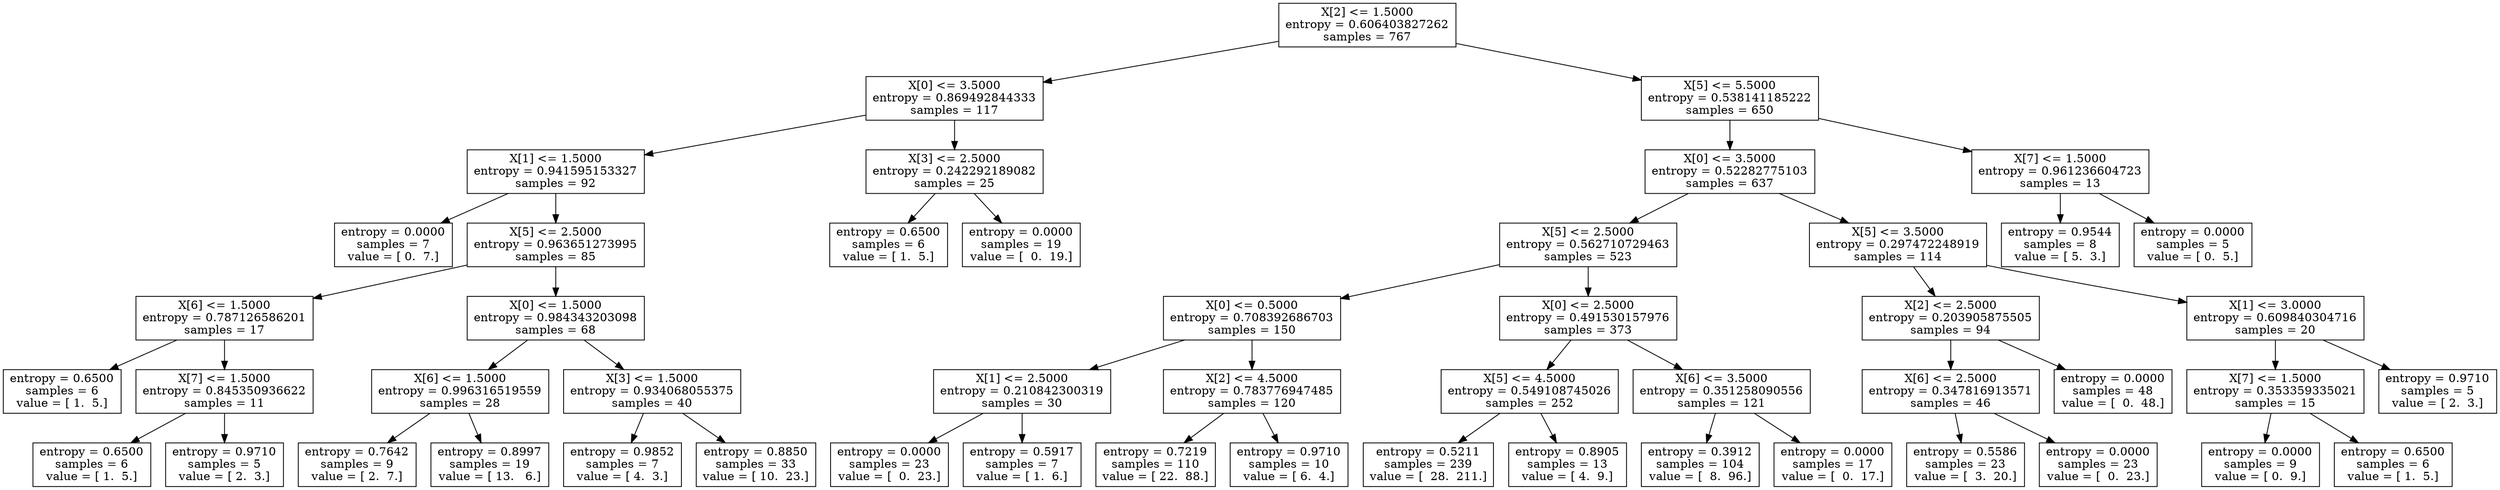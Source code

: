digraph Tree {
0 [label="X[2] <= 1.5000\nentropy = 0.606403827262\nsamples = 767", shape="box"] ;
1 [label="X[0] <= 3.5000\nentropy = 0.869492844333\nsamples = 117", shape="box"] ;
0 -> 1 ;
2 [label="X[1] <= 1.5000\nentropy = 0.941595153327\nsamples = 92", shape="box"] ;
1 -> 2 ;
3 [label="entropy = 0.0000\nsamples = 7\nvalue = [ 0.  7.]", shape="box"] ;
2 -> 3 ;
4 [label="X[5] <= 2.5000\nentropy = 0.963651273995\nsamples = 85", shape="box"] ;
2 -> 4 ;
5 [label="X[6] <= 1.5000\nentropy = 0.787126586201\nsamples = 17", shape="box"] ;
4 -> 5 ;
6 [label="entropy = 0.6500\nsamples = 6\nvalue = [ 1.  5.]", shape="box"] ;
5 -> 6 ;
7 [label="X[7] <= 1.5000\nentropy = 0.845350936622\nsamples = 11", shape="box"] ;
5 -> 7 ;
8 [label="entropy = 0.6500\nsamples = 6\nvalue = [ 1.  5.]", shape="box"] ;
7 -> 8 ;
9 [label="entropy = 0.9710\nsamples = 5\nvalue = [ 2.  3.]", shape="box"] ;
7 -> 9 ;
10 [label="X[0] <= 1.5000\nentropy = 0.984343203098\nsamples = 68", shape="box"] ;
4 -> 10 ;
11 [label="X[6] <= 1.5000\nentropy = 0.996316519559\nsamples = 28", shape="box"] ;
10 -> 11 ;
12 [label="entropy = 0.7642\nsamples = 9\nvalue = [ 2.  7.]", shape="box"] ;
11 -> 12 ;
13 [label="entropy = 0.8997\nsamples = 19\nvalue = [ 13.   6.]", shape="box"] ;
11 -> 13 ;
14 [label="X[3] <= 1.5000\nentropy = 0.934068055375\nsamples = 40", shape="box"] ;
10 -> 14 ;
15 [label="entropy = 0.9852\nsamples = 7\nvalue = [ 4.  3.]", shape="box"] ;
14 -> 15 ;
16 [label="entropy = 0.8850\nsamples = 33\nvalue = [ 10.  23.]", shape="box"] ;
14 -> 16 ;
17 [label="X[3] <= 2.5000\nentropy = 0.242292189082\nsamples = 25", shape="box"] ;
1 -> 17 ;
18 [label="entropy = 0.6500\nsamples = 6\nvalue = [ 1.  5.]", shape="box"] ;
17 -> 18 ;
19 [label="entropy = 0.0000\nsamples = 19\nvalue = [  0.  19.]", shape="box"] ;
17 -> 19 ;
20 [label="X[5] <= 5.5000\nentropy = 0.538141185222\nsamples = 650", shape="box"] ;
0 -> 20 ;
21 [label="X[0] <= 3.5000\nentropy = 0.52282775103\nsamples = 637", shape="box"] ;
20 -> 21 ;
22 [label="X[5] <= 2.5000\nentropy = 0.562710729463\nsamples = 523", shape="box"] ;
21 -> 22 ;
23 [label="X[0] <= 0.5000\nentropy = 0.708392686703\nsamples = 150", shape="box"] ;
22 -> 23 ;
24 [label="X[1] <= 2.5000\nentropy = 0.210842300319\nsamples = 30", shape="box"] ;
23 -> 24 ;
25 [label="entropy = 0.0000\nsamples = 23\nvalue = [  0.  23.]", shape="box"] ;
24 -> 25 ;
26 [label="entropy = 0.5917\nsamples = 7\nvalue = [ 1.  6.]", shape="box"] ;
24 -> 26 ;
27 [label="X[2] <= 4.5000\nentropy = 0.783776947485\nsamples = 120", shape="box"] ;
23 -> 27 ;
28 [label="entropy = 0.7219\nsamples = 110\nvalue = [ 22.  88.]", shape="box"] ;
27 -> 28 ;
29 [label="entropy = 0.9710\nsamples = 10\nvalue = [ 6.  4.]", shape="box"] ;
27 -> 29 ;
30 [label="X[0] <= 2.5000\nentropy = 0.491530157976\nsamples = 373", shape="box"] ;
22 -> 30 ;
31 [label="X[5] <= 4.5000\nentropy = 0.549108745026\nsamples = 252", shape="box"] ;
30 -> 31 ;
32 [label="entropy = 0.5211\nsamples = 239\nvalue = [  28.  211.]", shape="box"] ;
31 -> 32 ;
33 [label="entropy = 0.8905\nsamples = 13\nvalue = [ 4.  9.]", shape="box"] ;
31 -> 33 ;
34 [label="X[6] <= 3.5000\nentropy = 0.351258090556\nsamples = 121", shape="box"] ;
30 -> 34 ;
35 [label="entropy = 0.3912\nsamples = 104\nvalue = [  8.  96.]", shape="box"] ;
34 -> 35 ;
36 [label="entropy = 0.0000\nsamples = 17\nvalue = [  0.  17.]", shape="box"] ;
34 -> 36 ;
37 [label="X[5] <= 3.5000\nentropy = 0.297472248919\nsamples = 114", shape="box"] ;
21 -> 37 ;
38 [label="X[2] <= 2.5000\nentropy = 0.203905875505\nsamples = 94", shape="box"] ;
37 -> 38 ;
39 [label="X[6] <= 2.5000\nentropy = 0.347816913571\nsamples = 46", shape="box"] ;
38 -> 39 ;
40 [label="entropy = 0.5586\nsamples = 23\nvalue = [  3.  20.]", shape="box"] ;
39 -> 40 ;
41 [label="entropy = 0.0000\nsamples = 23\nvalue = [  0.  23.]", shape="box"] ;
39 -> 41 ;
42 [label="entropy = 0.0000\nsamples = 48\nvalue = [  0.  48.]", shape="box"] ;
38 -> 42 ;
43 [label="X[1] <= 3.0000\nentropy = 0.609840304716\nsamples = 20", shape="box"] ;
37 -> 43 ;
44 [label="X[7] <= 1.5000\nentropy = 0.353359335021\nsamples = 15", shape="box"] ;
43 -> 44 ;
45 [label="entropy = 0.0000\nsamples = 9\nvalue = [ 0.  9.]", shape="box"] ;
44 -> 45 ;
46 [label="entropy = 0.6500\nsamples = 6\nvalue = [ 1.  5.]", shape="box"] ;
44 -> 46 ;
47 [label="entropy = 0.9710\nsamples = 5\nvalue = [ 2.  3.]", shape="box"] ;
43 -> 47 ;
48 [label="X[7] <= 1.5000\nentropy = 0.961236604723\nsamples = 13", shape="box"] ;
20 -> 48 ;
49 [label="entropy = 0.9544\nsamples = 8\nvalue = [ 5.  3.]", shape="box"] ;
48 -> 49 ;
50 [label="entropy = 0.0000\nsamples = 5\nvalue = [ 0.  5.]", shape="box"] ;
48 -> 50 ;
}